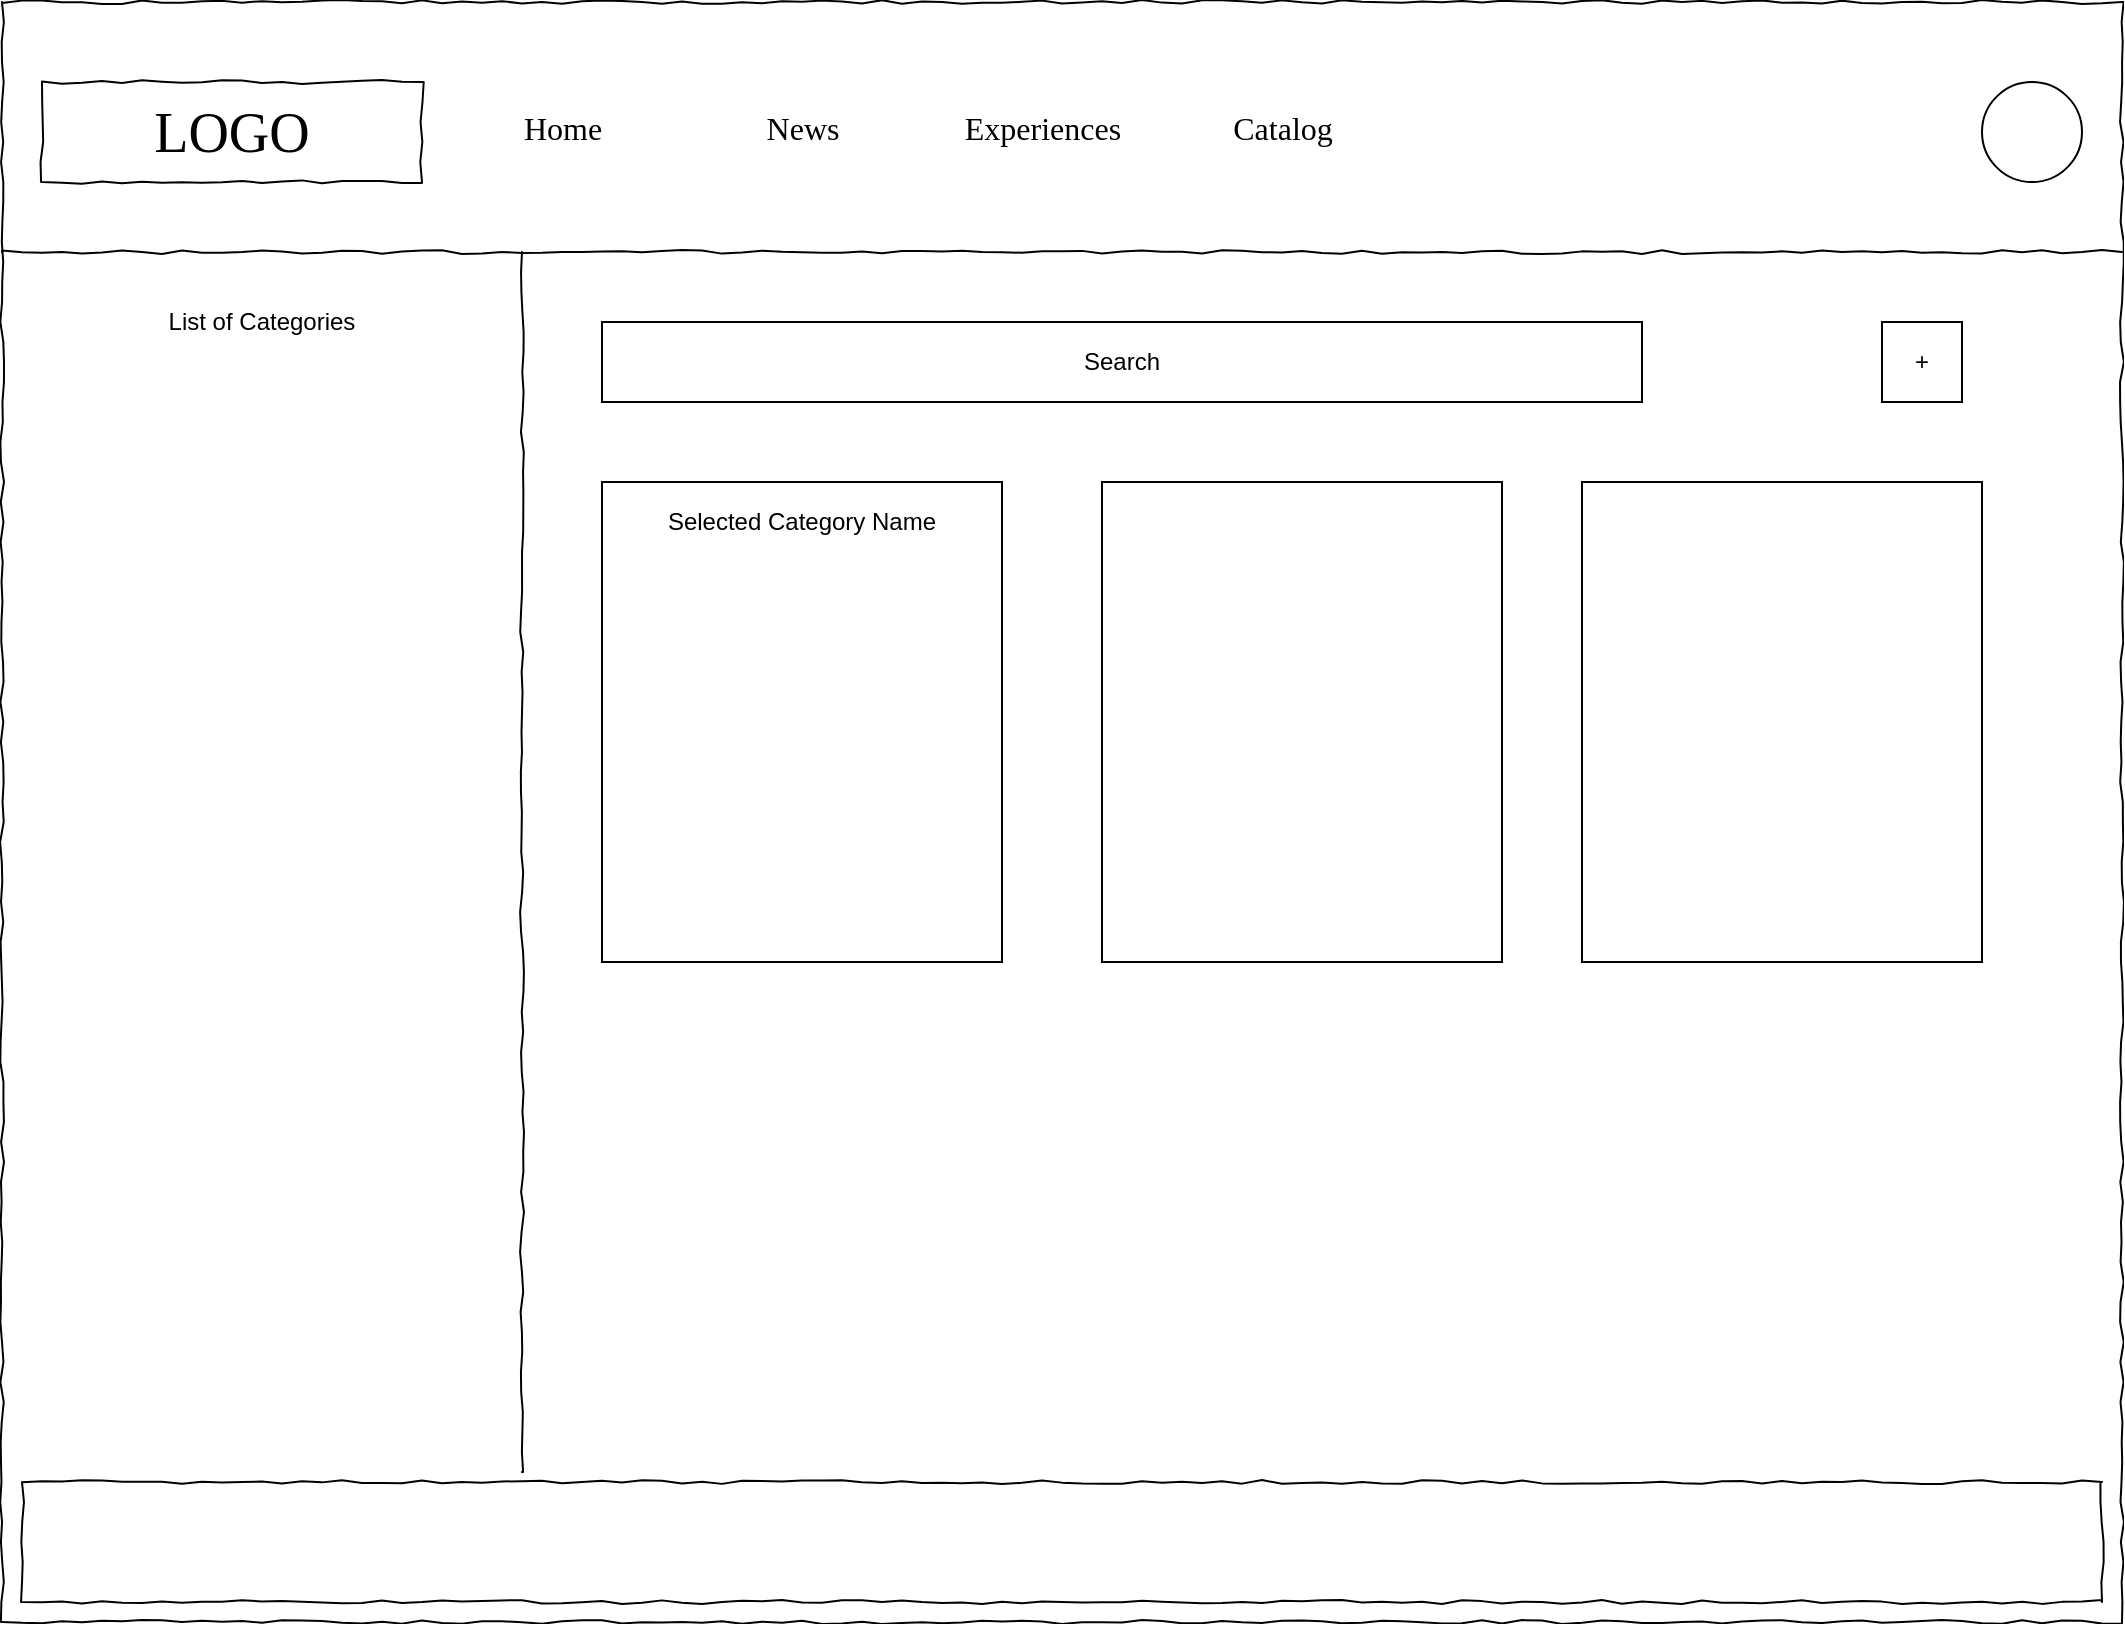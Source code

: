 <mxfile version="20.2.0" type="device"><diagram name="Page-1" id="03018318-947c-dd8e-b7a3-06fadd420f32"><mxGraphModel dx="1422" dy="762" grid="1" gridSize="10" guides="1" tooltips="1" connect="1" arrows="1" fold="1" page="1" pageScale="1" pageWidth="1100" pageHeight="850" background="#ffffff" math="0" shadow="0"><root><mxCell id="0"/><mxCell id="1" parent="0"/><mxCell id="677b7b8949515195-1" value="" style="whiteSpace=wrap;html=1;rounded=0;shadow=0;labelBackgroundColor=none;strokeColor=#000000;strokeWidth=1;fillColor=none;fontFamily=Verdana;fontSize=12;fontColor=#000000;align=center;comic=1;" parent="1" vertex="1"><mxGeometry x="20" y="20" width="1060" height="810" as="geometry"/></mxCell><mxCell id="677b7b8949515195-2" value="LOGO" style="whiteSpace=wrap;html=1;rounded=0;shadow=0;labelBackgroundColor=none;strokeWidth=1;fontFamily=Verdana;fontSize=28;align=center;comic=1;" parent="1" vertex="1"><mxGeometry x="40" y="60" width="190" height="50" as="geometry"/></mxCell><mxCell id="677b7b8949515195-9" value="" style="line;strokeWidth=1;html=1;rounded=0;shadow=0;labelBackgroundColor=none;fillColor=none;fontFamily=Verdana;fontSize=14;fontColor=#000000;align=center;comic=1;" parent="1" vertex="1"><mxGeometry x="20" y="140" width="1060" height="10" as="geometry"/></mxCell><mxCell id="677b7b8949515195-26" value="" style="whiteSpace=wrap;html=1;rounded=0;shadow=0;labelBackgroundColor=none;strokeWidth=1;fillColor=none;fontFamily=Verdana;fontSize=12;align=center;comic=1;" parent="1" vertex="1"><mxGeometry x="30" y="760" width="1040" height="60" as="geometry"/></mxCell><mxCell id="qr0vgpqs6isIaz1z_vtL-1" value="" style="ellipse;whiteSpace=wrap;html=1;aspect=fixed;" parent="1" vertex="1"><mxGeometry x="1010" y="60" width="50" height="50" as="geometry"/></mxCell><mxCell id="qr0vgpqs6isIaz1z_vtL-4" value="" style="rounded=0;whiteSpace=wrap;html=1;" parent="1" vertex="1"><mxGeometry x="320" y="260" width="200" height="240" as="geometry"/></mxCell><mxCell id="qr0vgpqs6isIaz1z_vtL-6" value="" style="rounded=0;whiteSpace=wrap;html=1;" parent="1" vertex="1"><mxGeometry x="570" y="260" width="200" height="240" as="geometry"/></mxCell><mxCell id="qr0vgpqs6isIaz1z_vtL-7" value="" style="rounded=0;whiteSpace=wrap;html=1;" parent="1" vertex="1"><mxGeometry x="810" y="260" width="200" height="240" as="geometry"/></mxCell><mxCell id="qr0vgpqs6isIaz1z_vtL-8" value="Selected Category Name" style="text;html=1;strokeColor=none;fillColor=none;align=center;verticalAlign=middle;whiteSpace=wrap;rounded=0;" parent="1" vertex="1"><mxGeometry x="320" y="260" width="200" height="40" as="geometry"/></mxCell><mxCell id="qr0vgpqs6isIaz1z_vtL-9" value="" style="line;strokeWidth=1;html=1;rounded=0;shadow=0;labelBackgroundColor=none;fillColor=none;fontFamily=Verdana;fontSize=14;fontColor=#000000;align=center;comic=1;rotation=-90;" parent="1" vertex="1"><mxGeometry x="-25" y="445" width="610" height="10" as="geometry"/></mxCell><mxCell id="qr0vgpqs6isIaz1z_vtL-10" value="List of Categories" style="text;html=1;strokeColor=none;fillColor=none;align=center;verticalAlign=middle;whiteSpace=wrap;rounded=0;" parent="1" vertex="1"><mxGeometry x="40" y="160" width="220" height="40" as="geometry"/></mxCell><mxCell id="qr0vgpqs6isIaz1z_vtL-11" value="+" style="rounded=0;whiteSpace=wrap;html=1;" parent="1" vertex="1"><mxGeometry x="960" y="180" width="40" height="40" as="geometry"/></mxCell><mxCell id="qr0vgpqs6isIaz1z_vtL-12" value="Search" style="rounded=0;whiteSpace=wrap;html=1;" parent="1" vertex="1"><mxGeometry x="320" y="180" width="520" height="40" as="geometry"/></mxCell><mxCell id="v1BG5NidNbba9wWDqq17-1" value="Home" style="text;html=1;points=[];align=center;verticalAlign=middle;spacingTop=-4;fontSize=16;fontFamily=Verdana" vertex="1" parent="1"><mxGeometry x="240" y="60" width="120" height="50" as="geometry"/></mxCell><mxCell id="v1BG5NidNbba9wWDqq17-2" value="Experiences" style="text;html=1;points=[];align=center;verticalAlign=middle;spacingTop=-4;fontSize=16;fontFamily=Verdana" vertex="1" parent="1"><mxGeometry x="480" y="60" width="120" height="50" as="geometry"/></mxCell><mxCell id="v1BG5NidNbba9wWDqq17-3" value="Catalog" style="text;html=1;points=[];align=center;verticalAlign=middle;spacingTop=-4;fontSize=16;fontFamily=Verdana" vertex="1" parent="1"><mxGeometry x="600" y="60" width="120" height="50" as="geometry"/></mxCell><mxCell id="v1BG5NidNbba9wWDqq17-4" value="News" style="text;html=1;points=[];align=center;verticalAlign=middle;spacingTop=-4;fontSize=16;fontFamily=Verdana" vertex="1" parent="1"><mxGeometry x="360" y="60" width="120" height="50" as="geometry"/></mxCell></root></mxGraphModel></diagram></mxfile>